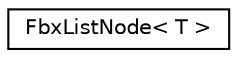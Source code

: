 digraph "クラス階層図"
{
  edge [fontname="Helvetica",fontsize="10",labelfontname="Helvetica",labelfontsize="10"];
  node [fontname="Helvetica",fontsize="10",shape=record];
  rankdir="LR";
  Node0 [label="FbxListNode\< T \>",height=0.2,width=0.4,color="black", fillcolor="white", style="filled",URL="$class_fbx_list_node.html"];
}
